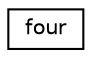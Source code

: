 digraph "Graphical Class Hierarchy"
{
  edge [fontname="Helvetica",fontsize="10",labelfontname="Helvetica",labelfontsize="10"];
  node [fontname="Helvetica",fontsize="10",shape=record];
  rankdir="LR";
  Node0 [label="four",height=0.2,width=0.4,color="black", fillcolor="white", style="filled",URL="$structfour.html"];
}

